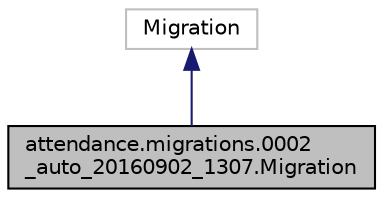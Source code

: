 digraph "attendance.migrations.0002_auto_20160902_1307.Migration"
{
  edge [fontname="Helvetica",fontsize="10",labelfontname="Helvetica",labelfontsize="10"];
  node [fontname="Helvetica",fontsize="10",shape=record];
  Node2 [label="attendance.migrations.0002\l_auto_20160902_1307.Migration",height=0.2,width=0.4,color="black", fillcolor="grey75", style="filled", fontcolor="black"];
  Node3 -> Node2 [dir="back",color="midnightblue",fontsize="10",style="solid",fontname="Helvetica"];
  Node3 [label="Migration",height=0.2,width=0.4,color="grey75", fillcolor="white", style="filled"];
}
